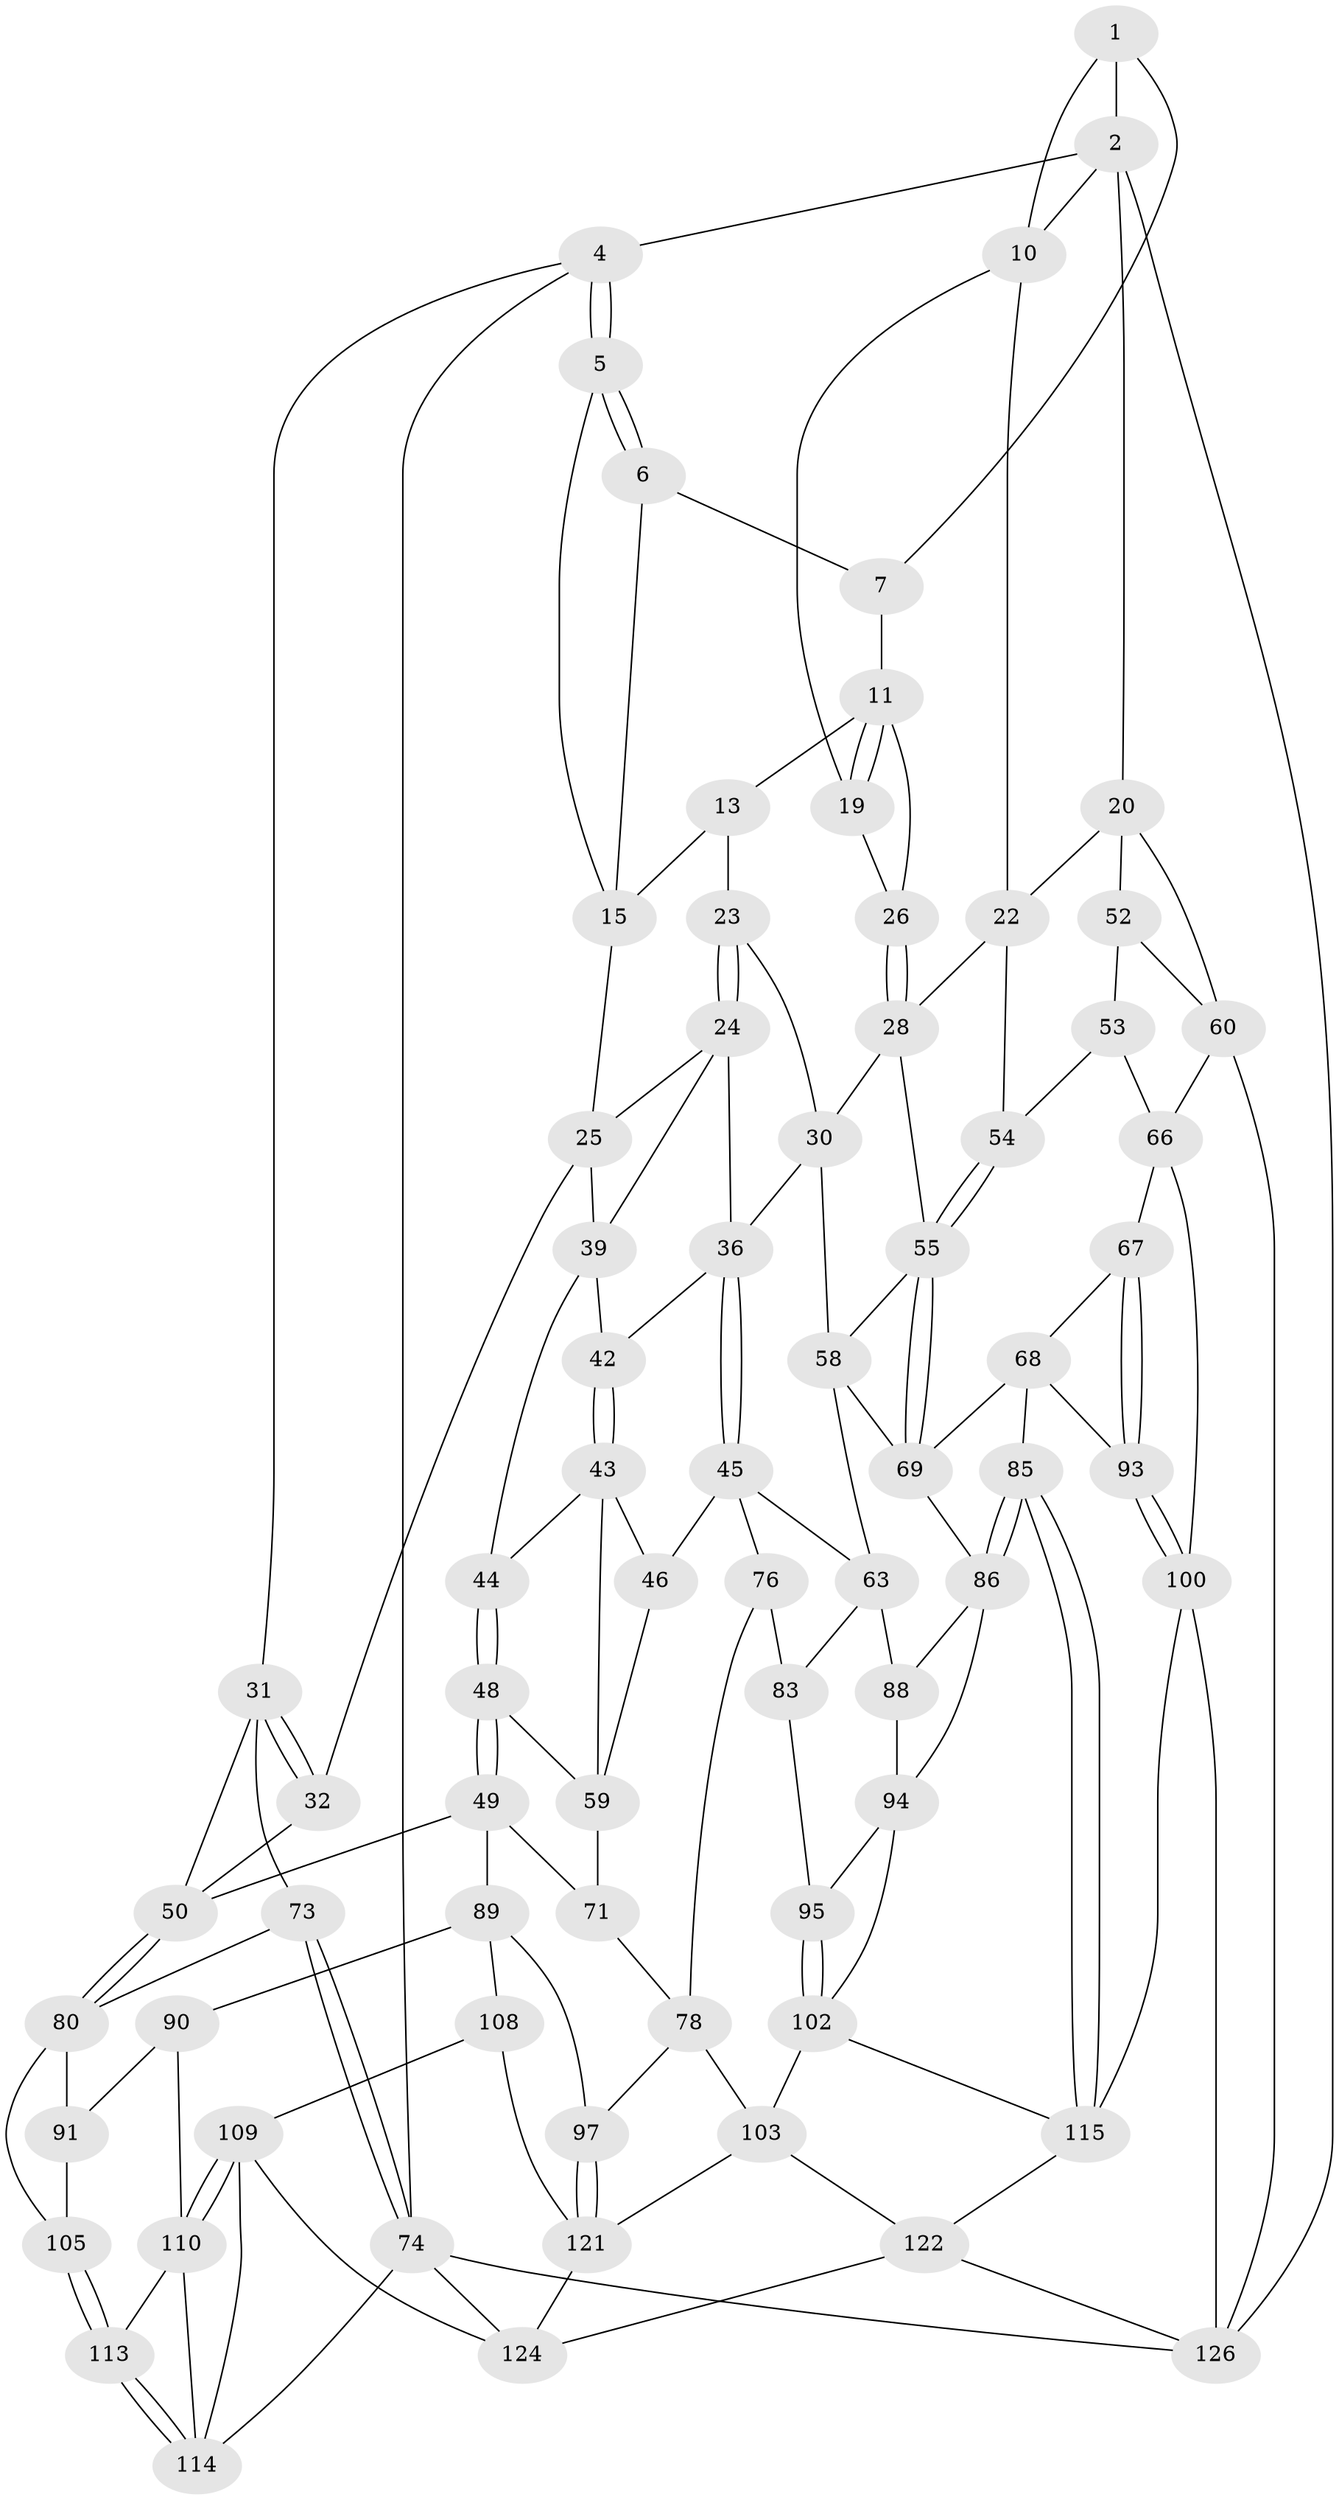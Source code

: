 // original degree distribution, {3: 0.0234375, 4: 0.203125, 6: 0.203125, 5: 0.5703125}
// Generated by graph-tools (version 1.1) at 2025/42/03/06/25 10:42:29]
// undirected, 74 vertices, 157 edges
graph export_dot {
graph [start="1"]
  node [color=gray90,style=filled];
  1 [pos="+0.8052543997648751+0",super="+8"];
  2 [pos="+1+0",super="+3"];
  4 [pos="+0+0"];
  5 [pos="+0+0",super="+17"];
  6 [pos="+0.3998661097149053+0"];
  7 [pos="+0.7294618358058828+0",super="+9"];
  10 [pos="+0.8651896642059137+0.10484879706276894",super="+18"];
  11 [pos="+0.6999440487952442+0.1073858457069444",super="+12"];
  13 [pos="+0.5821799430079511+0.14667925526658246",super="+14"];
  15 [pos="+0.404630988404124+0",super="+16"];
  19 [pos="+0.879477649293236+0.22802928963055333"];
  20 [pos="+1+0.2376367799904095",super="+21"];
  22 [pos="+0.9992113170932704+0.25992447638281296",super="+41"];
  23 [pos="+0.4077889256712755+0.22784526076809009",super="+27"];
  24 [pos="+0.3941845784823301+0.2368717362046914",super="+38"];
  25 [pos="+0.2886991917804274+0.23541636631171065",super="+33"];
  26 [pos="+0.7112577169937728+0.2866151408102569"];
  28 [pos="+0.6630551571699044+0.3725834791744208",super="+29"];
  30 [pos="+0.6071727580351317+0.3857897715401289",super="+35"];
  31 [pos="+0+0",super="+57"];
  32 [pos="+0.12143339162413185+0.24285062214277092",super="+34"];
  36 [pos="+0.5304915040922634+0.4346146339388012",super="+37"];
  39 [pos="+0.33207820603295896+0.3781152634780463",super="+40"];
  42 [pos="+0.37614586529494537+0.38710059956545056"];
  43 [pos="+0.3863414907917033+0.48229421100488534",super="+47"];
  44 [pos="+0.3058019534162854+0.45120239731196177"];
  45 [pos="+0.47534602258448977+0.503964294302118",super="+64"];
  46 [pos="+0.44703672875586736+0.5049270163499856"];
  48 [pos="+0.2789442762281318+0.5298233745082029"];
  49 [pos="+0.1869072877171484+0.5867345392452874",super="+72"];
  50 [pos="+0.14075430576083856+0.5589796153341681",super="+51"];
  52 [pos="+0.891394751180678+0.4614345569308488",super="+61"];
  53 [pos="+0.8661717743176733+0.48170018155152405",super="+65"];
  54 [pos="+0.8192012683145435+0.48459577532669745"];
  55 [pos="+0.7649729651931313+0.5616832398349935",super="+56"];
  58 [pos="+0.6409898918778628+0.5905280897006866",super="+62"];
  59 [pos="+0.3289543999145398+0.555737757549407",super="+70"];
  60 [pos="+1+0.6504524966743471",super="+101"];
  63 [pos="+0.5653734166078856+0.6212486898214331",super="+82"];
  66 [pos="+0.9236645342798607+0.6507574822922785",super="+99"];
  67 [pos="+0.8855590749459951+0.6602570287263174"];
  68 [pos="+0.7858194993932675+0.6265699347752713",super="+84"];
  69 [pos="+0.7565448999275991+0.5980580949444786",super="+79"];
  71 [pos="+0.32944675797608636+0.6575847952110011"];
  73 [pos="+0+0.6894511445618311"];
  74 [pos="+0+0.7246274315734428",super="+75"];
  76 [pos="+0.45564471242337223+0.622396376155573",super="+77"];
  78 [pos="+0.3926141305415382+0.6798586828353523",super="+96"];
  80 [pos="+0.014673061325832142+0.6491347648313077",super="+81"];
  83 [pos="+0.5150063323804013+0.6778868633476178",super="+92"];
  85 [pos="+0.6685301115540504+0.7583030634798601"];
  86 [pos="+0.6666648132916858+0.756568130519598",super="+87"];
  88 [pos="+0.5417290246267567+0.6991532934290647"];
  89 [pos="+0.24138643493081505+0.7053096095721226",super="+98"];
  90 [pos="+0.23261819235749973+0.708635677705568",super="+107"];
  91 [pos="+0.12192961933932106+0.7192478339871471",super="+104"];
  93 [pos="+0.7858220507898263+0.7863231369291075"];
  94 [pos="+0.5014663907023368+0.7407317789095524",super="+106"];
  95 [pos="+0.4589488687555436+0.7577287025714743"];
  97 [pos="+0.32890552090628145+0.8211737912191873"];
  100 [pos="+0.8542609048316604+0.8849434581132666",super="+117"];
  102 [pos="+0.4466311247992744+0.8144325517492923",super="+111"];
  103 [pos="+0.4434090937338235+0.8161038500267693",super="+120"];
  105 [pos="+0.0665558202330025+0.7829598358429763"];
  108 [pos="+0.19875119465034935+0.8514954811849075"];
  109 [pos="+0.17006524652380564+0.8525678462752749",super="+119"];
  110 [pos="+0.1231585875472453+0.8256827274179829",super="+112"];
  113 [pos="+0.04042120411246855+0.8537900529248766"];
  114 [pos="+0.03097650178282334+0.8595815976049584",super="+118"];
  115 [pos="+0.6453093609003849+0.9359016898590825",super="+116"];
  121 [pos="+0.3154139449292463+0.9444738848252043",super="+123"];
  122 [pos="+0.5730789639601318+1",super="+128"];
  124 [pos="+0.22444781233865635+1",super="+125"];
  126 [pos="+1+1",super="+127"];
  1 -- 2;
  1 -- 10;
  1 -- 7;
  2 -- 10;
  2 -- 4;
  2 -- 20;
  2 -- 126;
  4 -- 5;
  4 -- 5;
  4 -- 31;
  4 -- 74;
  5 -- 6;
  5 -- 6;
  5 -- 15;
  6 -- 7;
  6 -- 15;
  7 -- 11;
  10 -- 19;
  10 -- 22;
  11 -- 19;
  11 -- 19;
  11 -- 26;
  11 -- 13;
  13 -- 23 [weight=2];
  13 -- 15;
  15 -- 25;
  19 -- 26;
  20 -- 60;
  20 -- 52;
  20 -- 22;
  22 -- 54;
  22 -- 28;
  23 -- 24;
  23 -- 24;
  23 -- 30;
  24 -- 25;
  24 -- 39;
  24 -- 36;
  25 -- 32;
  25 -- 39;
  26 -- 28;
  26 -- 28;
  28 -- 30;
  28 -- 55;
  30 -- 58;
  30 -- 36;
  31 -- 32;
  31 -- 32;
  31 -- 73;
  31 -- 50;
  32 -- 50;
  36 -- 45;
  36 -- 45;
  36 -- 42;
  39 -- 42;
  39 -- 44;
  42 -- 43;
  42 -- 43;
  43 -- 44;
  43 -- 59;
  43 -- 46;
  44 -- 48;
  44 -- 48;
  45 -- 46;
  45 -- 76;
  45 -- 63;
  46 -- 59;
  48 -- 49;
  48 -- 49;
  48 -- 59;
  49 -- 50;
  49 -- 89;
  49 -- 71;
  50 -- 80;
  50 -- 80;
  52 -- 53 [weight=2];
  52 -- 60;
  53 -- 54;
  53 -- 66;
  54 -- 55;
  54 -- 55;
  55 -- 69;
  55 -- 69;
  55 -- 58;
  58 -- 69;
  58 -- 63;
  59 -- 71;
  60 -- 126;
  60 -- 66;
  63 -- 88;
  63 -- 83;
  66 -- 67;
  66 -- 100;
  67 -- 68;
  67 -- 93;
  67 -- 93;
  68 -- 69;
  68 -- 85;
  68 -- 93;
  69 -- 86;
  71 -- 78;
  73 -- 74;
  73 -- 74;
  73 -- 80;
  74 -- 114;
  74 -- 126;
  74 -- 124;
  76 -- 83 [weight=2];
  76 -- 78;
  78 -- 97;
  78 -- 103;
  80 -- 91;
  80 -- 105;
  83 -- 95;
  85 -- 86;
  85 -- 86;
  85 -- 115;
  85 -- 115;
  86 -- 88;
  86 -- 94;
  88 -- 94;
  89 -- 90;
  89 -- 108;
  89 -- 97;
  90 -- 91 [weight=2];
  90 -- 110;
  91 -- 105;
  93 -- 100;
  93 -- 100;
  94 -- 95;
  94 -- 102;
  95 -- 102;
  95 -- 102;
  97 -- 121;
  97 -- 121;
  100 -- 115;
  100 -- 126;
  102 -- 103;
  102 -- 115;
  103 -- 121;
  103 -- 122;
  105 -- 113;
  105 -- 113;
  108 -- 109;
  108 -- 121;
  109 -- 110;
  109 -- 110;
  109 -- 124;
  109 -- 114;
  110 -- 113;
  110 -- 114;
  113 -- 114;
  113 -- 114;
  115 -- 122;
  121 -- 124;
  122 -- 124;
  122 -- 126;
}

